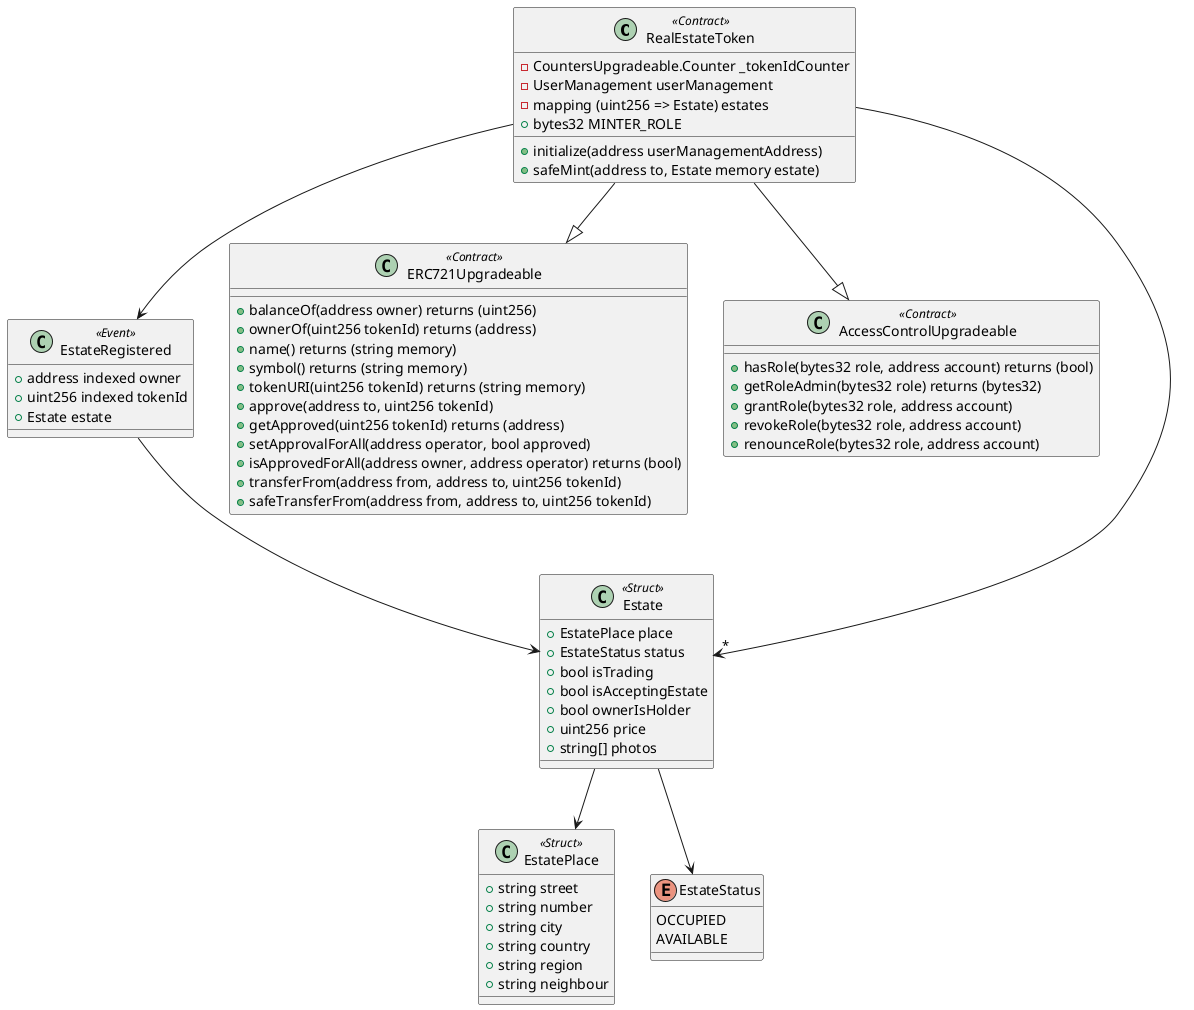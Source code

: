 @startuml
class RealEstateToken <<Contract>> {
 -CountersUpgradeable.Counter _tokenIdCounter
 -UserManagement userManagement
 -{field} mapping (uint256 => Estate) estates
 +bytes32 MINTER_ROLE
 +initialize(address userManagementAddress)
 +safeMint(address to, Estate memory estate)
}

class EstateRegistered <<Event>> {
  +address indexed owner
  +uint256 indexed tokenId
  +Estate estate
}

class ERC721Upgradeable <<Contract>> {
    +balanceOf(address owner) returns (uint256)
    +ownerOf(uint256 tokenId) returns (address)
    +name() returns (string memory)
    +symbol() returns (string memory)
    +tokenURI(uint256 tokenId) returns (string memory)
    +approve(address to, uint256 tokenId)
    +getApproved(uint256 tokenId) returns (address)
    +setApprovalForAll(address operator, bool approved)
    +isApprovedForAll(address owner, address operator) returns (bool)
    +transferFrom(address from, address to, uint256 tokenId)
    +safeTransferFrom(address from, address to, uint256 tokenId)
}

class AccessControlUpgradeable <<Contract>> {
  +hasRole(bytes32 role, address account) returns (bool)
  +getRoleAdmin(bytes32 role) returns (bytes32)
  +grantRole(bytes32 role, address account)    
  +revokeRole(bytes32 role, address account)
  +renounceRole(bytes32 role, address account)
}

class EstatePlace <<Struct>> {
    +string street
    +string number
    +string city
    +string country
    +string region
    +string neighbour
}

enum EstateStatus {
  OCCUPIED
  AVAILABLE
}


class Estate <<Struct>> {
    +EstatePlace place
    +EstateStatus status
    +bool isTrading
    +bool isAcceptingEstate
    +bool ownerIsHolder
    +uint256 price
    +string[] photos
}

RealEstateToken --> "*" Estate
RealEstateToken --> EstateRegistered
RealEstateToken --|> ERC721Upgradeable
RealEstateToken --|> AccessControlUpgradeable

EstateRegistered --> Estate
Estate --> EstatePlace
Estate --> EstateStatus
@enduml